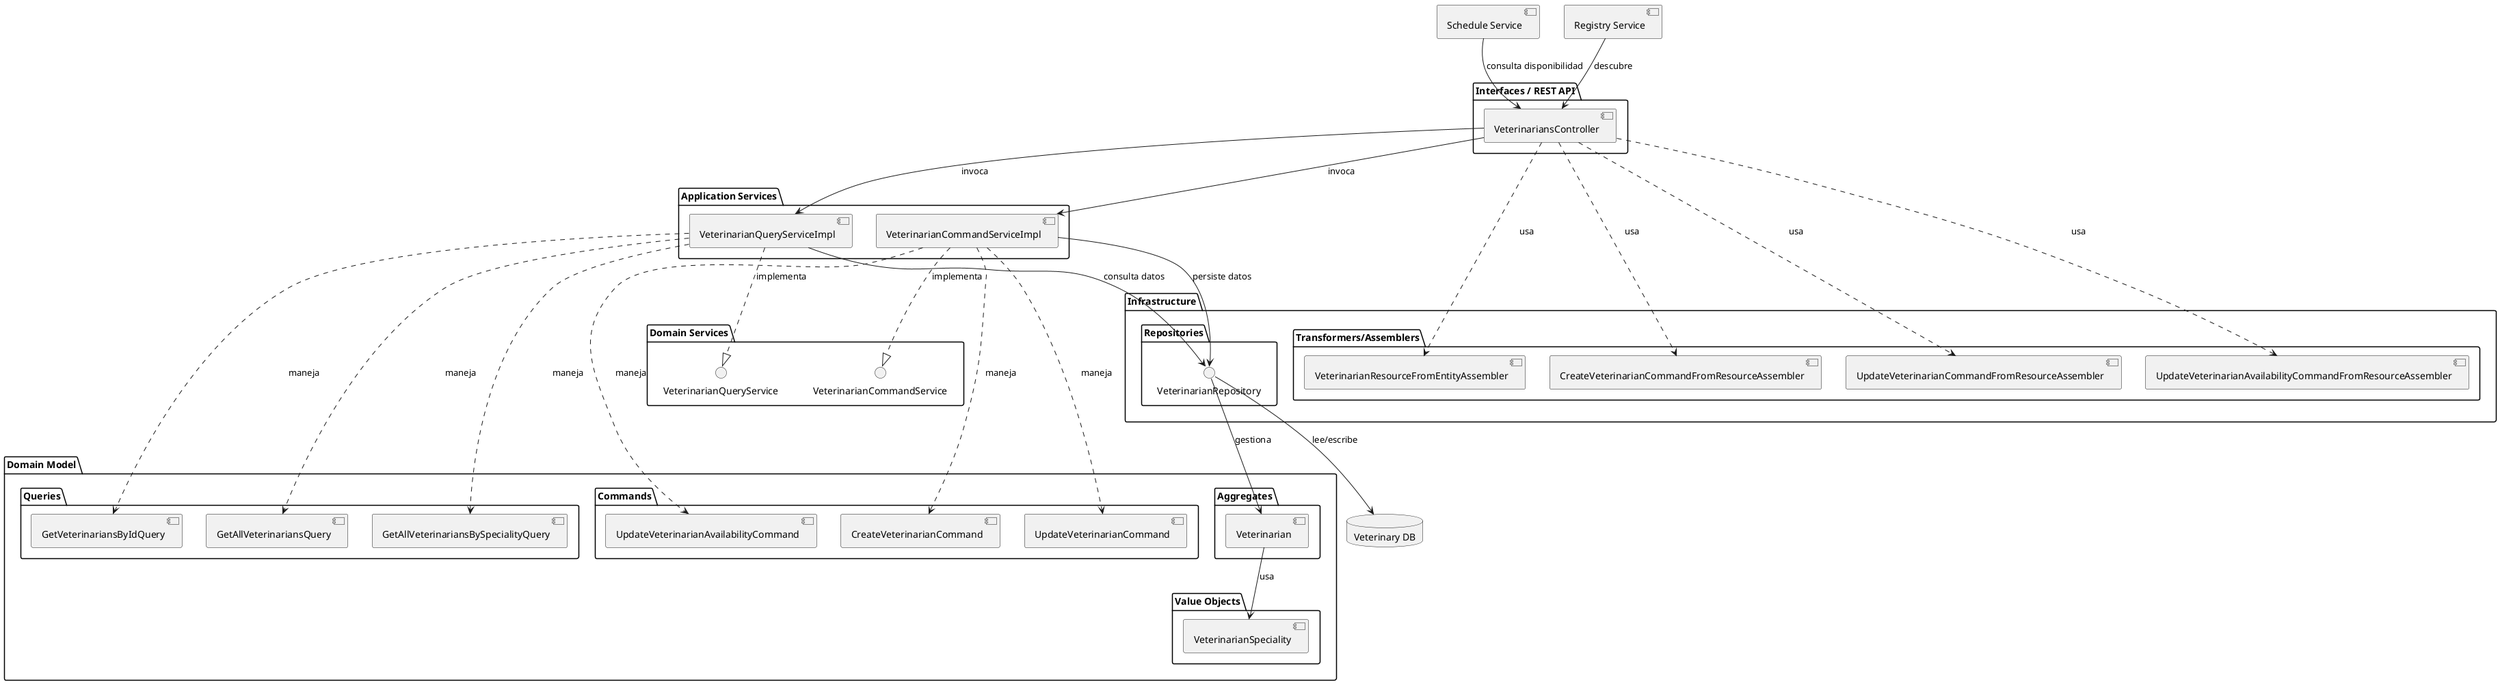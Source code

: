 @startuml Veterinary Service Component Diagram

package "Interfaces / REST API" {
  [VeterinariansController] as controller
}

package "Application Services" {
  [VeterinarianCommandServiceImpl] as commandImpl
  [VeterinarianQueryServiceImpl] as queryImpl
}

package "Domain Services" {
  interface "VeterinarianCommandService" as commandService
  interface "VeterinarianQueryService" as queryService
}

package "Domain Model" {
  package "Aggregates" {
    [Veterinarian] as vetEntity
  }
  
  package "Value Objects" {
    [VeterinarianSpeciality] as speciality
  }
  
  package "Commands" {
    [CreateVeterinarianCommand] as createCmd
    [UpdateVeterinarianCommand] as updateCmd
    [UpdateVeterinarianAvailabilityCommand] as updateAvailCmd
  }
  
  package "Queries" {
    [GetVeterinariansByIdQuery] as getByIdQuery
    [GetAllVeterinariansQuery] as getAllQuery
    [GetAllVeterinariansBySpecialityQuery] as getBySpecialityQuery
  }
}

package "Infrastructure" {
  package "Repositories" {
    interface "VeterinarianRepository" as repository
  }
  
  package "Transformers/Assemblers" {
    [VeterinarianResourceFromEntityAssembler] as resourceAssembler
    [CreateVeterinarianCommandFromResourceAssembler] as createAssembler
    [UpdateVeterinarianCommandFromResourceAssembler] as updateAssembler
    [UpdateVeterinarianAvailabilityCommandFromResourceAssembler] as availAssembler
  }
}

database "Veterinary DB" as db

' External Services
[Schedule Service] as scheduleService
[Registry Service] as registryService

' Relaciones internas
controller --> commandImpl : invoca
controller --> queryImpl : invoca
commandImpl ..|> commandService : implementa
queryImpl ..|> queryService : implementa
controller ..> resourceAssembler : usa
controller ..> createAssembler : usa
controller ..> updateAssembler : usa
controller ..> availAssembler : usa

commandImpl --> repository : persiste datos
queryImpl --> repository : consulta datos

repository --> vetEntity : gestiona
vetEntity --> speciality : usa

commandImpl ..> createCmd : maneja
commandImpl ..> updateCmd : maneja
commandImpl ..> updateAvailCmd : maneja

queryImpl ..> getByIdQuery : maneja
queryImpl ..> getAllQuery : maneja
queryImpl ..> getBySpecialityQuery : maneja

' Relaciones externas
repository --> db : lee/escribe
registryService --> controller : descubre
scheduleService --> controller : consulta disponibilidad

@enduml